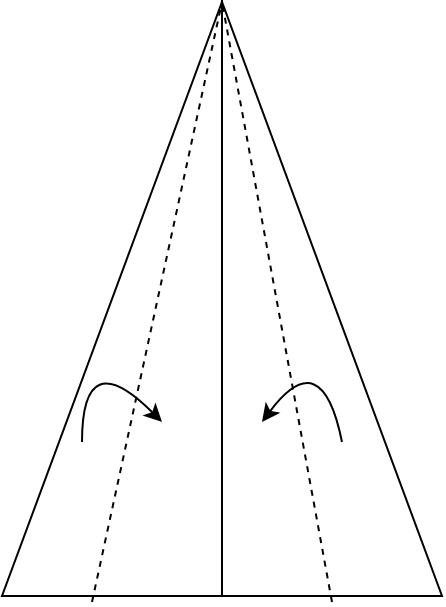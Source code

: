 <mxfile version="12.6.5" type="device"><diagram id="EKXJLbzA9zOi75ItJXN1" name="Page-1"><mxGraphModel dx="542" dy="362" grid="1" gridSize="10" guides="1" tooltips="1" connect="1" arrows="1" fold="1" page="1" pageScale="1" pageWidth="850" pageHeight="1100" math="0" shadow="0"><root><mxCell id="0"/><mxCell id="1" parent="0"/><mxCell id="U3xj_P3qWcZsqNJ7ERpu-5" value="" style="verticalLabelPosition=bottom;verticalAlign=top;html=1;shape=mxgraph.basic.orthogonal_triangle;fillColor=#ffffff;gradientColor=none;direction=north;" parent="1" vertex="1"><mxGeometry x="280" y="180" width="110" height="297" as="geometry"/></mxCell><mxCell id="U3xj_P3qWcZsqNJ7ERpu-1" value="" style="verticalLabelPosition=bottom;verticalAlign=top;html=1;shape=mxgraph.basic.orthogonal_triangle;fillColor=#ffffff;gradientColor=none;direction=north;flipH=1;" vertex="1" parent="1"><mxGeometry x="390" y="180" width="110" height="297" as="geometry"/></mxCell><mxCell id="o7jNo4OZcy5jp9Fnobr_-4" value="" style="endArrow=none;dashed=1;html=1;" parent="1" edge="1"><mxGeometry width="50" height="50" relative="1" as="geometry"><mxPoint x="325" y="480" as="sourcePoint"/><mxPoint x="390" y="180" as="targetPoint"/></mxGeometry></mxCell><mxCell id="o7jNo4OZcy5jp9Fnobr_-5" value="" style="endArrow=none;dashed=1;html=1;" parent="1" edge="1"><mxGeometry width="50" height="50" relative="1" as="geometry"><mxPoint x="445" y="480" as="sourcePoint"/><mxPoint x="390" y="180" as="targetPoint"/></mxGeometry></mxCell><mxCell id="o7jNo4OZcy5jp9Fnobr_-6" value="" style="curved=1;endArrow=classic;html=1;" parent="1" edge="1"><mxGeometry width="50" height="50" relative="1" as="geometry"><mxPoint x="320" y="400" as="sourcePoint"/><mxPoint x="360" y="390" as="targetPoint"/><Array as="points"><mxPoint x="320" y="350"/></Array></mxGeometry></mxCell><mxCell id="o7jNo4OZcy5jp9Fnobr_-7" value="" style="curved=1;endArrow=classic;html=1;" parent="1" edge="1"><mxGeometry width="50" height="50" relative="1" as="geometry"><mxPoint x="450" y="400" as="sourcePoint"/><mxPoint x="410" y="390" as="targetPoint"/><Array as="points"><mxPoint x="440" y="350"/></Array></mxGeometry></mxCell></root></mxGraphModel></diagram></mxfile>